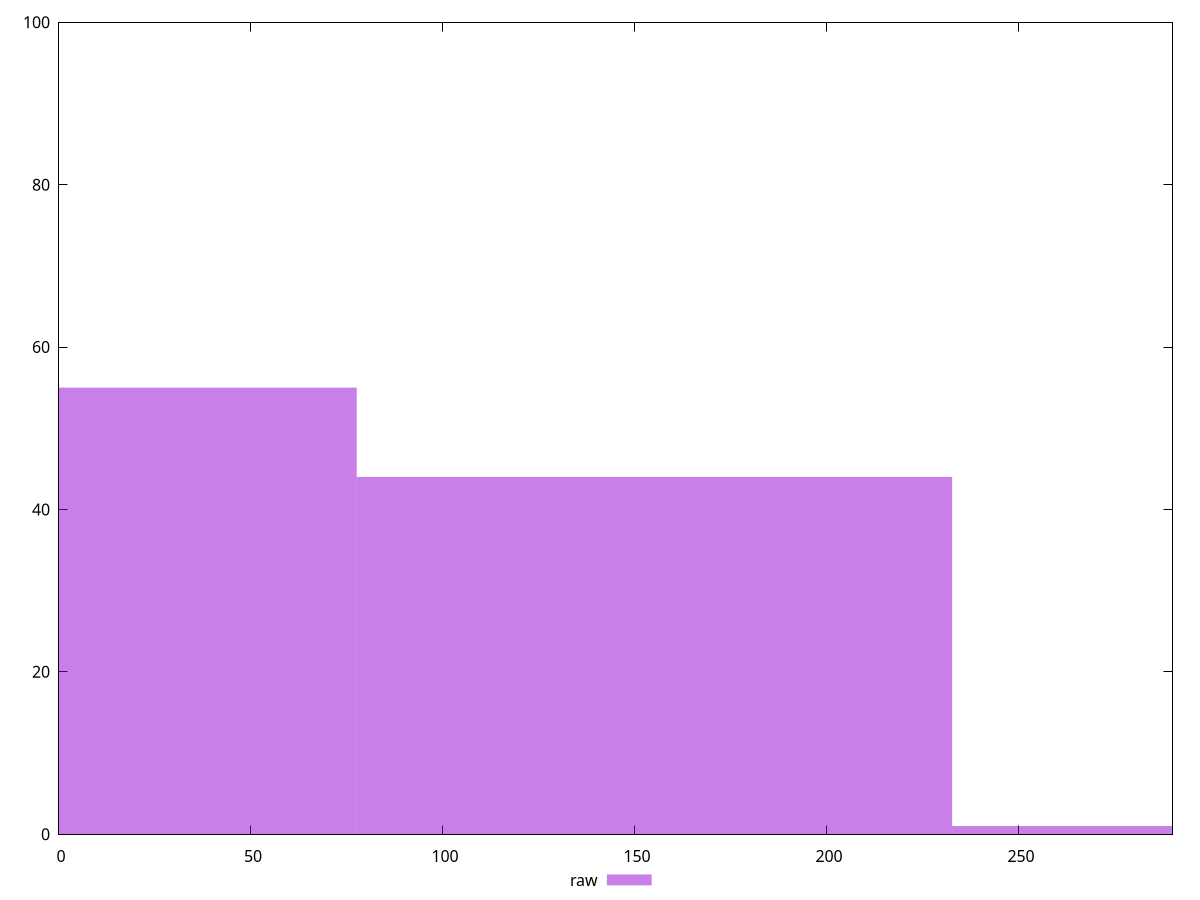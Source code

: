 reset

$raw <<EOF
155.07454383690583 44
0 55
310.14908767381166 1
EOF

set key outside below
set boxwidth 155.07454383690583
set xrange [0:290]
set yrange [0:100]
set trange [0:100]
set style fill transparent solid 0.5 noborder
set terminal svg size 640, 490 enhanced background rgb 'white'
set output "report_00018_2021-02-10T15-25-16.877Z/unused-css-rules/samples/pages/raw/histogram.svg"

plot $raw title "raw" with boxes

reset
